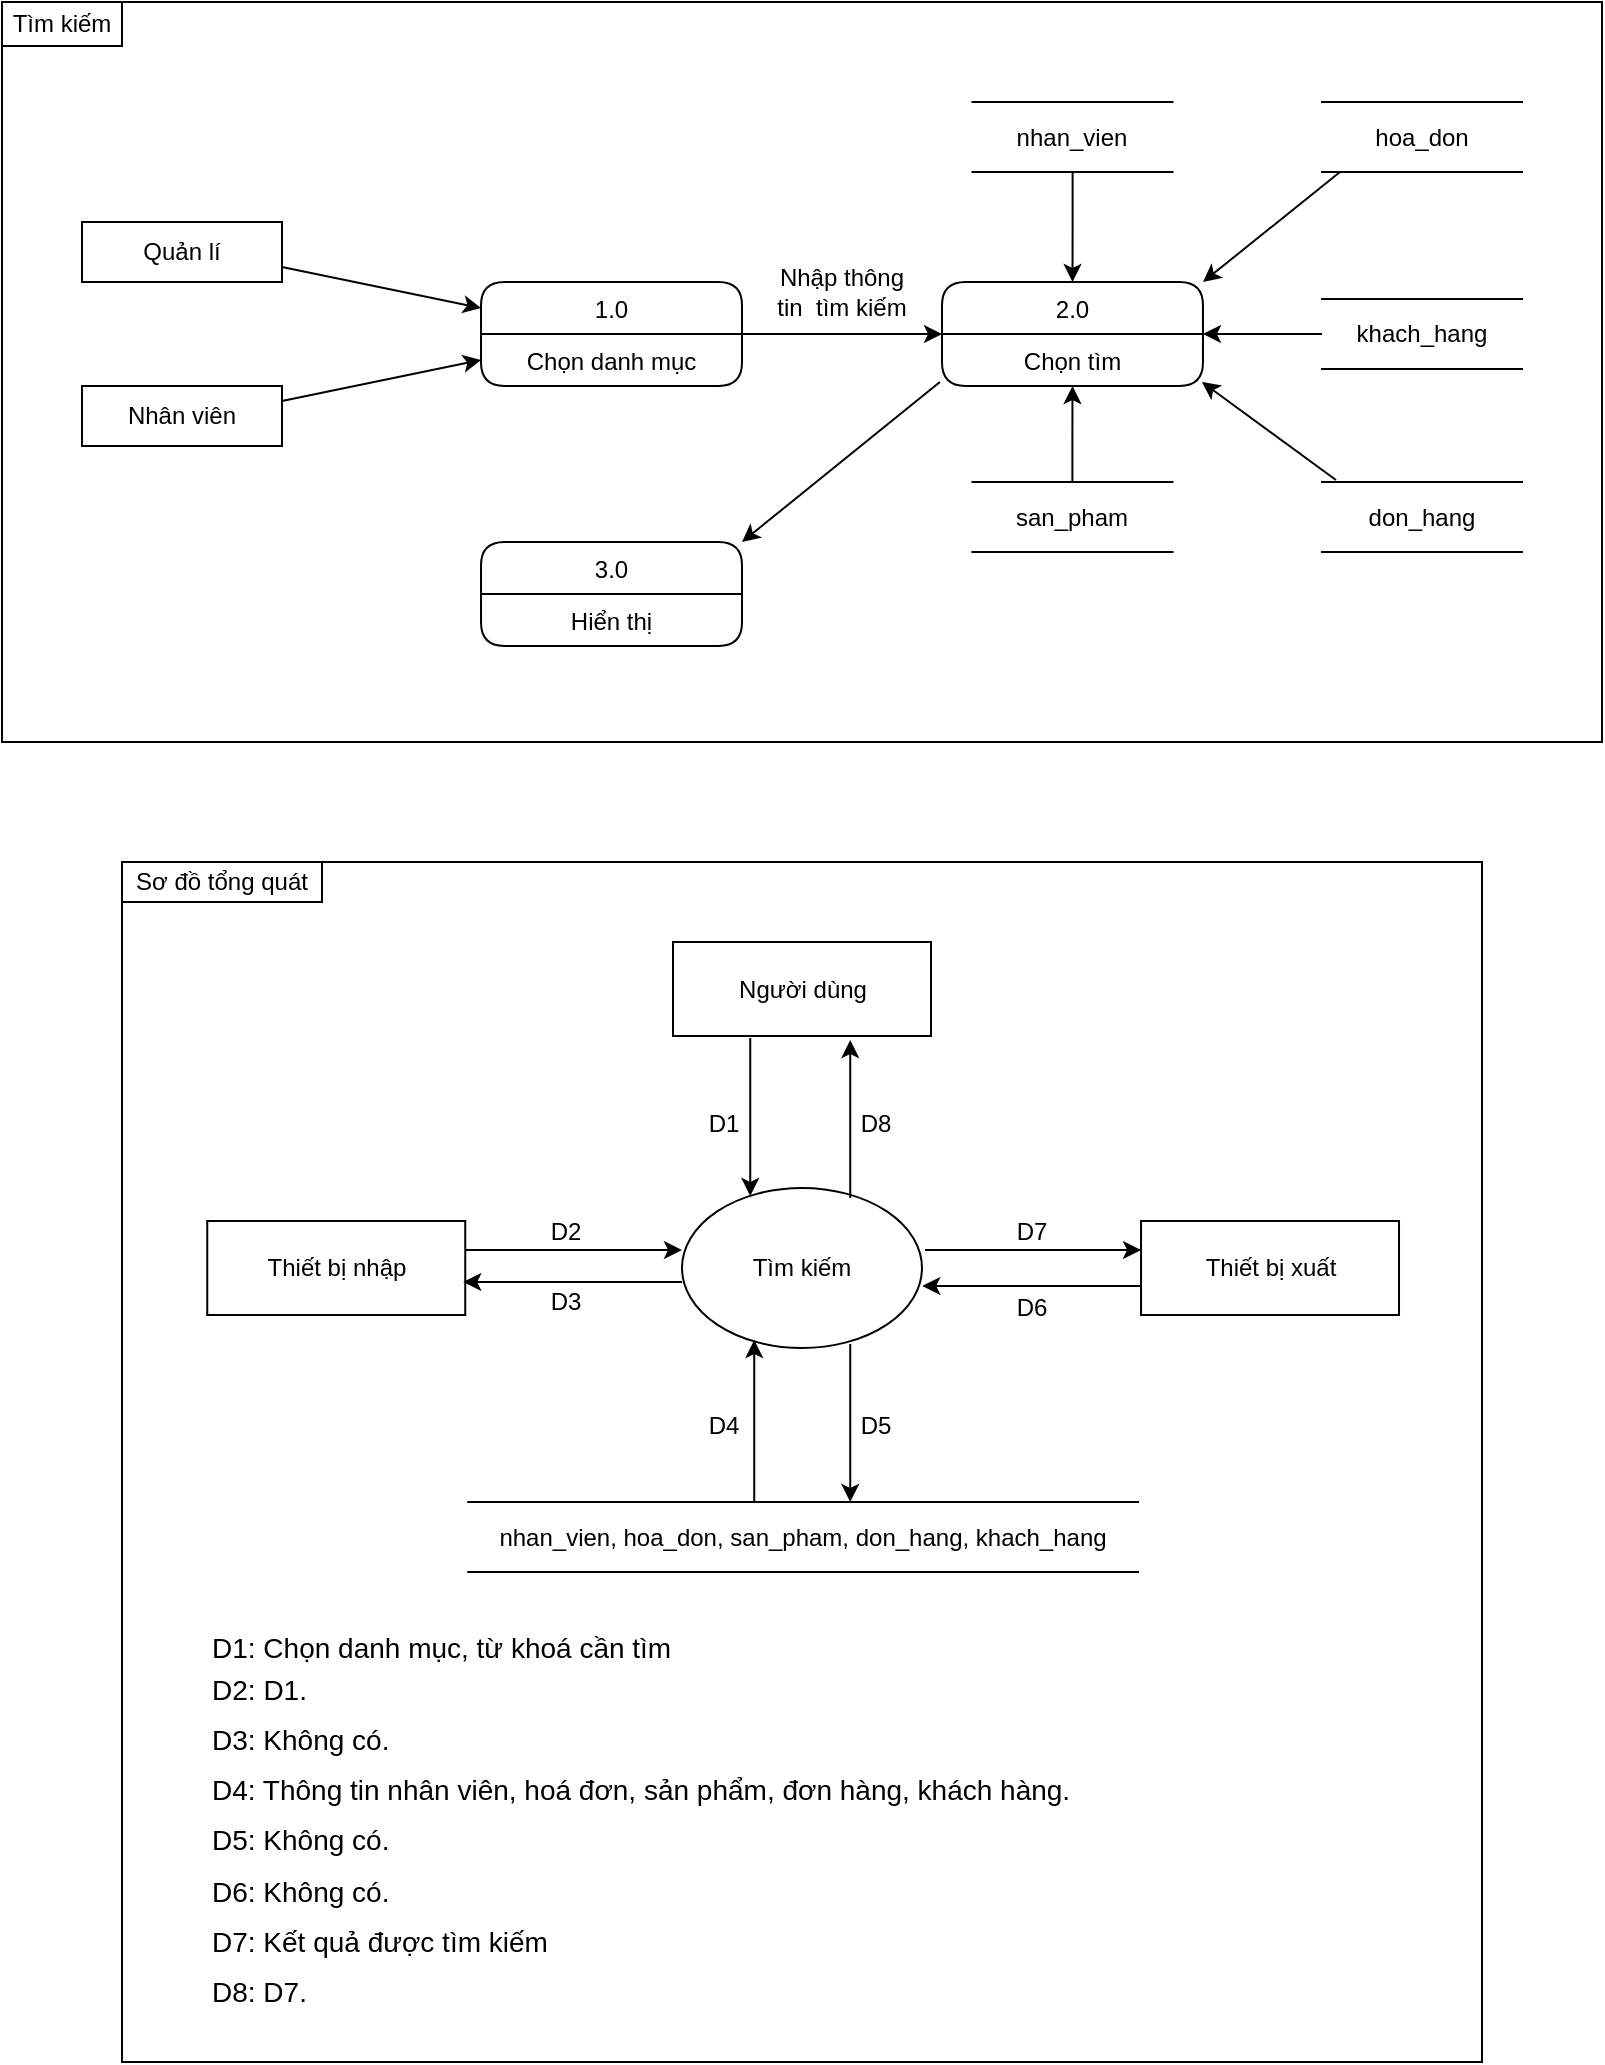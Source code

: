 <mxfile version="13.10.6" type="device"><diagram id="Y67178etLikCqnsAwc1m" name="Page-1"><mxGraphModel dx="1422" dy="363" grid="0" gridSize="10" guides="1" tooltips="1" connect="1" arrows="1" fold="1" page="0" pageScale="1" pageWidth="850" pageHeight="1100" math="0" shadow="0"><root><mxCell id="0"/><mxCell id="1" parent="0"/><mxCell id="00Iy-8kZ7blrKgB0EZxr-1" value="Quản lí" style="rounded=0;whiteSpace=wrap;html=1;align=center;" vertex="1" parent="1"><mxGeometry x="160" y="600" width="100" height="30" as="geometry"/></mxCell><mxCell id="00Iy-8kZ7blrKgB0EZxr-2" value="Nhân viên" style="rounded=0;whiteSpace=wrap;html=1;align=center;" vertex="1" parent="1"><mxGeometry x="160" y="682" width="100" height="30" as="geometry"/></mxCell><mxCell id="00Iy-8kZ7blrKgB0EZxr-3" value="1.0" style="swimlane;fontStyle=0;childLayout=stackLayout;horizontal=1;startSize=26;fillColor=none;horizontalStack=0;resizeParent=1;resizeParentMax=0;resizeLast=0;collapsible=1;marginBottom=0;rounded=1;" vertex="1" parent="1"><mxGeometry x="359.51" y="630" width="130.49" height="52" as="geometry"/></mxCell><mxCell id="00Iy-8kZ7blrKgB0EZxr-4" value="Chọn danh mục" style="text;strokeColor=none;fillColor=none;align=center;verticalAlign=top;spacingLeft=4;spacingRight=4;overflow=hidden;rotatable=0;points=[[0,0.5],[1,0.5]];portConstraint=eastwest;" vertex="1" parent="00Iy-8kZ7blrKgB0EZxr-3"><mxGeometry y="26" width="130.49" height="26" as="geometry"/></mxCell><mxCell id="00Iy-8kZ7blrKgB0EZxr-5" value="" style="endArrow=classic;html=1;exitX=1;exitY=0.25;exitDx=0;exitDy=0;entryX=0;entryY=0.5;entryDx=0;entryDy=0;" edge="1" parent="1" source="00Iy-8kZ7blrKgB0EZxr-2" target="00Iy-8kZ7blrKgB0EZxr-4"><mxGeometry width="50" height="50" relative="1" as="geometry"><mxPoint x="400" y="792" as="sourcePoint"/><mxPoint x="450" y="742" as="targetPoint"/></mxGeometry></mxCell><mxCell id="00Iy-8kZ7blrKgB0EZxr-6" value="" style="endArrow=classic;html=1;exitX=1;exitY=0.75;exitDx=0;exitDy=0;entryX=0;entryY=0.25;entryDx=0;entryDy=0;" edge="1" parent="1" source="00Iy-8kZ7blrKgB0EZxr-1" target="00Iy-8kZ7blrKgB0EZxr-3"><mxGeometry width="50" height="50" relative="1" as="geometry"><mxPoint x="400" y="792" as="sourcePoint"/><mxPoint x="450" y="742" as="targetPoint"/></mxGeometry></mxCell><mxCell id="00Iy-8kZ7blrKgB0EZxr-7" value="2.0" style="swimlane;fontStyle=0;childLayout=stackLayout;horizontal=1;startSize=26;fillColor=none;horizontalStack=0;resizeParent=1;resizeParentMax=0;resizeLast=0;collapsible=1;marginBottom=0;rounded=1;" vertex="1" parent="1"><mxGeometry x="590" y="630" width="130.49" height="52" as="geometry"/></mxCell><mxCell id="00Iy-8kZ7blrKgB0EZxr-8" value="Chọn tìm" style="text;strokeColor=none;fillColor=none;align=center;verticalAlign=top;spacingLeft=4;spacingRight=4;overflow=hidden;rotatable=0;points=[[0,0.5],[1,0.5]];portConstraint=eastwest;" vertex="1" parent="00Iy-8kZ7blrKgB0EZxr-7"><mxGeometry y="26" width="130.49" height="26" as="geometry"/></mxCell><mxCell id="00Iy-8kZ7blrKgB0EZxr-9" value="" style="endArrow=classic;html=1;exitX=1;exitY=0.5;exitDx=0;exitDy=0;" edge="1" parent="1" source="00Iy-8kZ7blrKgB0EZxr-3" target="00Iy-8kZ7blrKgB0EZxr-7"><mxGeometry width="50" height="50" relative="1" as="geometry"><mxPoint x="400" y="710" as="sourcePoint"/><mxPoint x="450" y="660" as="targetPoint"/></mxGeometry></mxCell><mxCell id="00Iy-8kZ7blrKgB0EZxr-10" value="Nhập thông tin&amp;nbsp; tìm kiếm" style="text;html=1;strokeColor=none;fillColor=none;align=center;verticalAlign=middle;whiteSpace=wrap;rounded=0;" vertex="1" parent="1"><mxGeometry x="500" y="620" width="80" height="30" as="geometry"/></mxCell><mxCell id="00Iy-8kZ7blrKgB0EZxr-23" style="edgeStyle=orthogonalEdgeStyle;rounded=0;orthogonalLoop=1;jettySize=auto;html=1;" edge="1" parent="1" source="00Iy-8kZ7blrKgB0EZxr-16" target="00Iy-8kZ7blrKgB0EZxr-7"><mxGeometry relative="1" as="geometry"/></mxCell><mxCell id="00Iy-8kZ7blrKgB0EZxr-16" value="khach_hang" style="shape=partialRectangle;whiteSpace=wrap;html=1;left=0;right=0;fillColor=none;rounded=1;align=center;" vertex="1" parent="1"><mxGeometry x="780" y="638.5" width="100" height="35" as="geometry"/></mxCell><mxCell id="00Iy-8kZ7blrKgB0EZxr-22" style="edgeStyle=orthogonalEdgeStyle;rounded=0;orthogonalLoop=1;jettySize=auto;html=1;" edge="1" parent="1" source="00Iy-8kZ7blrKgB0EZxr-17" target="00Iy-8kZ7blrKgB0EZxr-7"><mxGeometry relative="1" as="geometry"/></mxCell><mxCell id="00Iy-8kZ7blrKgB0EZxr-17" value="san_pham" style="shape=partialRectangle;whiteSpace=wrap;html=1;left=0;right=0;fillColor=none;rounded=1;align=center;" vertex="1" parent="1"><mxGeometry x="605.24" y="730" width="100" height="35" as="geometry"/></mxCell><mxCell id="00Iy-8kZ7blrKgB0EZxr-21" style="edgeStyle=orthogonalEdgeStyle;rounded=0;orthogonalLoop=1;jettySize=auto;html=1;" edge="1" parent="1" source="00Iy-8kZ7blrKgB0EZxr-18" target="00Iy-8kZ7blrKgB0EZxr-7"><mxGeometry relative="1" as="geometry"/></mxCell><mxCell id="00Iy-8kZ7blrKgB0EZxr-18" value="nhan_vien" style="shape=partialRectangle;whiteSpace=wrap;html=1;left=0;right=0;fillColor=none;rounded=1;align=center;" vertex="1" parent="1"><mxGeometry x="605.25" y="540" width="100" height="35" as="geometry"/></mxCell><mxCell id="00Iy-8kZ7blrKgB0EZxr-19" value="hoa_don" style="shape=partialRectangle;whiteSpace=wrap;html=1;left=0;right=0;fillColor=none;rounded=1;align=center;" vertex="1" parent="1"><mxGeometry x="780" y="540" width="100" height="35" as="geometry"/></mxCell><mxCell id="00Iy-8kZ7blrKgB0EZxr-20" value="don_hang" style="shape=partialRectangle;whiteSpace=wrap;html=1;left=0;right=0;fillColor=none;rounded=1;align=center;" vertex="1" parent="1"><mxGeometry x="780" y="730" width="100" height="35" as="geometry"/></mxCell><mxCell id="00Iy-8kZ7blrKgB0EZxr-24" value="" style="endArrow=classic;html=1;exitX=0.07;exitY=-0.029;exitDx=0;exitDy=0;exitPerimeter=0;entryX=0.996;entryY=0.923;entryDx=0;entryDy=0;entryPerimeter=0;" edge="1" parent="1" source="00Iy-8kZ7blrKgB0EZxr-20" target="00Iy-8kZ7blrKgB0EZxr-8"><mxGeometry width="50" height="50" relative="1" as="geometry"><mxPoint x="330" y="710" as="sourcePoint"/><mxPoint x="380" y="660" as="targetPoint"/></mxGeometry></mxCell><mxCell id="00Iy-8kZ7blrKgB0EZxr-25" value="" style="endArrow=classic;html=1;exitX=0.09;exitY=1;exitDx=0;exitDy=0;exitPerimeter=0;entryX=1;entryY=0;entryDx=0;entryDy=0;" edge="1" parent="1" source="00Iy-8kZ7blrKgB0EZxr-19" target="00Iy-8kZ7blrKgB0EZxr-7"><mxGeometry width="50" height="50" relative="1" as="geometry"><mxPoint x="330" y="710" as="sourcePoint"/><mxPoint x="380" y="660" as="targetPoint"/></mxGeometry></mxCell><mxCell id="00Iy-8kZ7blrKgB0EZxr-27" value="3.0" style="swimlane;fontStyle=0;childLayout=stackLayout;horizontal=1;startSize=26;fillColor=none;horizontalStack=0;resizeParent=1;resizeParentMax=0;resizeLast=0;collapsible=1;marginBottom=0;rounded=1;" vertex="1" parent="1"><mxGeometry x="359.51" y="760" width="130.49" height="52" as="geometry"/></mxCell><mxCell id="00Iy-8kZ7blrKgB0EZxr-28" value="Hiển thị" style="text;strokeColor=none;fillColor=none;align=center;verticalAlign=top;spacingLeft=4;spacingRight=4;overflow=hidden;rotatable=0;points=[[0,0.5],[1,0.5]];portConstraint=eastwest;" vertex="1" parent="00Iy-8kZ7blrKgB0EZxr-27"><mxGeometry y="26" width="130.49" height="26" as="geometry"/></mxCell><mxCell id="00Iy-8kZ7blrKgB0EZxr-29" value="" style="endArrow=classic;html=1;exitX=-0.008;exitY=0.923;exitDx=0;exitDy=0;exitPerimeter=0;entryX=1;entryY=0;entryDx=0;entryDy=0;" edge="1" parent="1" source="00Iy-8kZ7blrKgB0EZxr-8" target="00Iy-8kZ7blrKgB0EZxr-27"><mxGeometry width="50" height="50" relative="1" as="geometry"><mxPoint x="460" y="800" as="sourcePoint"/><mxPoint x="510" y="750" as="targetPoint"/></mxGeometry></mxCell><mxCell id="00Iy-8kZ7blrKgB0EZxr-30" value="" style="rounded=0;whiteSpace=wrap;html=1;fillColor=none;" vertex="1" parent="1"><mxGeometry x="120" y="490" width="800" height="370" as="geometry"/></mxCell><mxCell id="00Iy-8kZ7blrKgB0EZxr-31" value="Tìm kiếm" style="rounded=0;whiteSpace=wrap;html=1;fillColor=none;" vertex="1" parent="1"><mxGeometry x="120" y="490" width="60" height="22" as="geometry"/></mxCell><mxCell id="00Iy-8kZ7blrKgB0EZxr-32" value="" style="rounded=0;whiteSpace=wrap;html=1;fillColor=none;" vertex="1" parent="1"><mxGeometry x="180" y="920" width="680" height="600" as="geometry"/></mxCell><mxCell id="00Iy-8kZ7blrKgB0EZxr-33" value="Tìm kiếm" style="ellipse;whiteSpace=wrap;html=1;rounded=1;fillColor=none;align=center;" vertex="1" parent="1"><mxGeometry x="460" y="1083" width="120" height="80" as="geometry"/></mxCell><mxCell id="00Iy-8kZ7blrKgB0EZxr-34" value="Người dùng" style="rounded=0;whiteSpace=wrap;html=1;fillColor=none;align=center;" vertex="1" parent="1"><mxGeometry x="455.5" y="960" width="129" height="47" as="geometry"/></mxCell><mxCell id="00Iy-8kZ7blrKgB0EZxr-35" value="Thiết bị nhập" style="rounded=0;whiteSpace=wrap;html=1;fillColor=none;align=center;" vertex="1" parent="1"><mxGeometry x="222.63" y="1099.5" width="129" height="47" as="geometry"/></mxCell><mxCell id="00Iy-8kZ7blrKgB0EZxr-36" value="Thiết bị xuất" style="rounded=0;whiteSpace=wrap;html=1;fillColor=none;align=center;" vertex="1" parent="1"><mxGeometry x="689.51" y="1099.5" width="129" height="47" as="geometry"/></mxCell><mxCell id="00Iy-8kZ7blrKgB0EZxr-37" value="nhan_vien, hoa_don, san_pham, don_hang, khach_hang" style="shape=partialRectangle;whiteSpace=wrap;html=1;left=0;right=0;fillColor=none;rounded=1;align=center;" vertex="1" parent="1"><mxGeometry x="353.12" y="1240" width="334.9" height="35" as="geometry"/></mxCell><mxCell id="00Iy-8kZ7blrKgB0EZxr-38" value="" style="endArrow=classic;html=1;" edge="1" parent="1"><mxGeometry width="50" height="50" relative="1" as="geometry"><mxPoint x="352.0" y="1114" as="sourcePoint"/><mxPoint x="460.0" y="1114" as="targetPoint"/></mxGeometry></mxCell><mxCell id="00Iy-8kZ7blrKgB0EZxr-39" value="" style="endArrow=classic;html=1;" edge="1" parent="1"><mxGeometry width="50" height="50" relative="1" as="geometry"><mxPoint x="581.51" y="1114" as="sourcePoint"/><mxPoint x="689.51" y="1114" as="targetPoint"/></mxGeometry></mxCell><mxCell id="00Iy-8kZ7blrKgB0EZxr-40" value="" style="endArrow=classic;html=1;" edge="1" parent="1"><mxGeometry width="50" height="50" relative="1" as="geometry"><mxPoint x="689.51" y="1132" as="sourcePoint"/><mxPoint x="580.12" y="1132" as="targetPoint"/></mxGeometry></mxCell><mxCell id="00Iy-8kZ7blrKgB0EZxr-41" value="" style="endArrow=classic;html=1;" edge="1" parent="1"><mxGeometry width="50" height="50" relative="1" as="geometry"><mxPoint x="460.0" y="1130" as="sourcePoint"/><mxPoint x="350.61" y="1130" as="targetPoint"/></mxGeometry></mxCell><mxCell id="00Iy-8kZ7blrKgB0EZxr-42" value="" style="endArrow=classic;html=1;" edge="1" parent="1"><mxGeometry width="50" height="50" relative="1" as="geometry"><mxPoint x="496.12" y="1240" as="sourcePoint"/><mxPoint x="496.12" y="1159" as="targetPoint"/></mxGeometry></mxCell><mxCell id="00Iy-8kZ7blrKgB0EZxr-43" value="" style="endArrow=classic;html=1;" edge="1" parent="1"><mxGeometry width="50" height="50" relative="1" as="geometry"><mxPoint x="494.12" y="1008" as="sourcePoint"/><mxPoint x="494.12" y="1087" as="targetPoint"/></mxGeometry></mxCell><mxCell id="00Iy-8kZ7blrKgB0EZxr-44" value="" style="endArrow=classic;html=1;" edge="1" parent="1"><mxGeometry width="50" height="50" relative="1" as="geometry"><mxPoint x="544.12" y="1088" as="sourcePoint"/><mxPoint x="544.12" y="1009" as="targetPoint"/></mxGeometry></mxCell><mxCell id="00Iy-8kZ7blrKgB0EZxr-45" value="" style="endArrow=classic;html=1;" edge="1" parent="1"><mxGeometry width="50" height="50" relative="1" as="geometry"><mxPoint x="544.12" y="1161" as="sourcePoint"/><mxPoint x="544.12" y="1240" as="targetPoint"/></mxGeometry></mxCell><mxCell id="00Iy-8kZ7blrKgB0EZxr-46" value="D1" style="text;html=1;strokeColor=none;fillColor=none;align=center;verticalAlign=middle;whiteSpace=wrap;rounded=0;" vertex="1" parent="1"><mxGeometry x="465" y="1041" width="32" height="20" as="geometry"/></mxCell><mxCell id="00Iy-8kZ7blrKgB0EZxr-47" value="D2" style="text;html=1;strokeColor=none;fillColor=none;align=center;verticalAlign=middle;whiteSpace=wrap;rounded=0;" vertex="1" parent="1"><mxGeometry x="385.63" y="1095" width="32" height="20" as="geometry"/></mxCell><mxCell id="00Iy-8kZ7blrKgB0EZxr-48" value="D3" style="text;html=1;strokeColor=none;fillColor=none;align=center;verticalAlign=middle;whiteSpace=wrap;rounded=0;" vertex="1" parent="1"><mxGeometry x="385.63" y="1130" width="32" height="20" as="geometry"/></mxCell><mxCell id="00Iy-8kZ7blrKgB0EZxr-49" value="D4" style="text;html=1;strokeColor=none;fillColor=none;align=center;verticalAlign=middle;whiteSpace=wrap;rounded=0;" vertex="1" parent="1"><mxGeometry x="465" y="1192" width="32" height="20" as="geometry"/></mxCell><mxCell id="00Iy-8kZ7blrKgB0EZxr-50" value="D5" style="text;html=1;strokeColor=none;fillColor=none;align=center;verticalAlign=middle;whiteSpace=wrap;rounded=0;" vertex="1" parent="1"><mxGeometry x="541.12" y="1192" width="32" height="20" as="geometry"/></mxCell><mxCell id="00Iy-8kZ7blrKgB0EZxr-51" value="D6" style="text;html=1;strokeColor=none;fillColor=none;align=center;verticalAlign=middle;whiteSpace=wrap;rounded=0;" vertex="1" parent="1"><mxGeometry x="619.12" y="1133" width="32" height="20" as="geometry"/></mxCell><mxCell id="00Iy-8kZ7blrKgB0EZxr-52" value="D7" style="text;html=1;strokeColor=none;fillColor=none;align=center;verticalAlign=middle;whiteSpace=wrap;rounded=0;" vertex="1" parent="1"><mxGeometry x="619.12" y="1095" width="32" height="20" as="geometry"/></mxCell><mxCell id="00Iy-8kZ7blrKgB0EZxr-53" value="D8" style="text;html=1;strokeColor=none;fillColor=none;align=center;verticalAlign=middle;whiteSpace=wrap;rounded=0;" vertex="1" parent="1"><mxGeometry x="541.12" y="1041" width="32" height="20" as="geometry"/></mxCell><mxCell id="00Iy-8kZ7blrKgB0EZxr-54" value="&lt;div style=&quot;font-size: 14px&quot;&gt;D1: Chọn danh mục, từ khoá cần tìm&lt;br&gt;&lt;/div&gt;&lt;div style=&quot;line-height: 180% ; font-size: 14px&quot;&gt;D2:&lt;font style=&quot;font-size: 14px&quot;&gt; &lt;/font&gt;D1.&lt;br&gt;&lt;/div&gt;&lt;div style=&quot;line-height: 180% ; font-size: 14px&quot;&gt;D3: Không có.&lt;/div&gt;&lt;div style=&quot;line-height: 180% ; font-size: 14px&quot;&gt;D4: Thông tin nhân viên, hoá đơn, sản phẩm, đơn hàng, khách hàng.&lt;br&gt;&lt;/div&gt;&lt;div style=&quot;line-height: 180% ; font-size: 14px&quot;&gt;D5: Không có.&lt;br&gt;&lt;/div&gt;&lt;div style=&quot;line-height: 180% ; font-size: 14px&quot;&gt;D6: Không có.&lt;br&gt;&lt;/div&gt;&lt;div style=&quot;line-height: 180% ; font-size: 14px&quot;&gt;D7: Kết quả được tìm kiếm&lt;br&gt;&lt;/div&gt;&lt;div style=&quot;line-height: 180% ; font-size: 14px&quot;&gt;D8: D7.&lt;/div&gt;" style="text;html=1;strokeColor=none;fillColor=none;align=left;verticalAlign=middle;rounded=0;fontSize=14;labelBorderColor=none;labelBackgroundColor=none;" vertex="1" parent="1"><mxGeometry x="222.63" y="1300" width="533.18" height="201" as="geometry"/></mxCell><mxCell id="00Iy-8kZ7blrKgB0EZxr-55" value="Sơ đồ tổng quát" style="rounded=0;whiteSpace=wrap;html=1;fillColor=none;" vertex="1" parent="1"><mxGeometry x="180" y="920" width="100" height="20" as="geometry"/></mxCell></root></mxGraphModel></diagram></mxfile>
